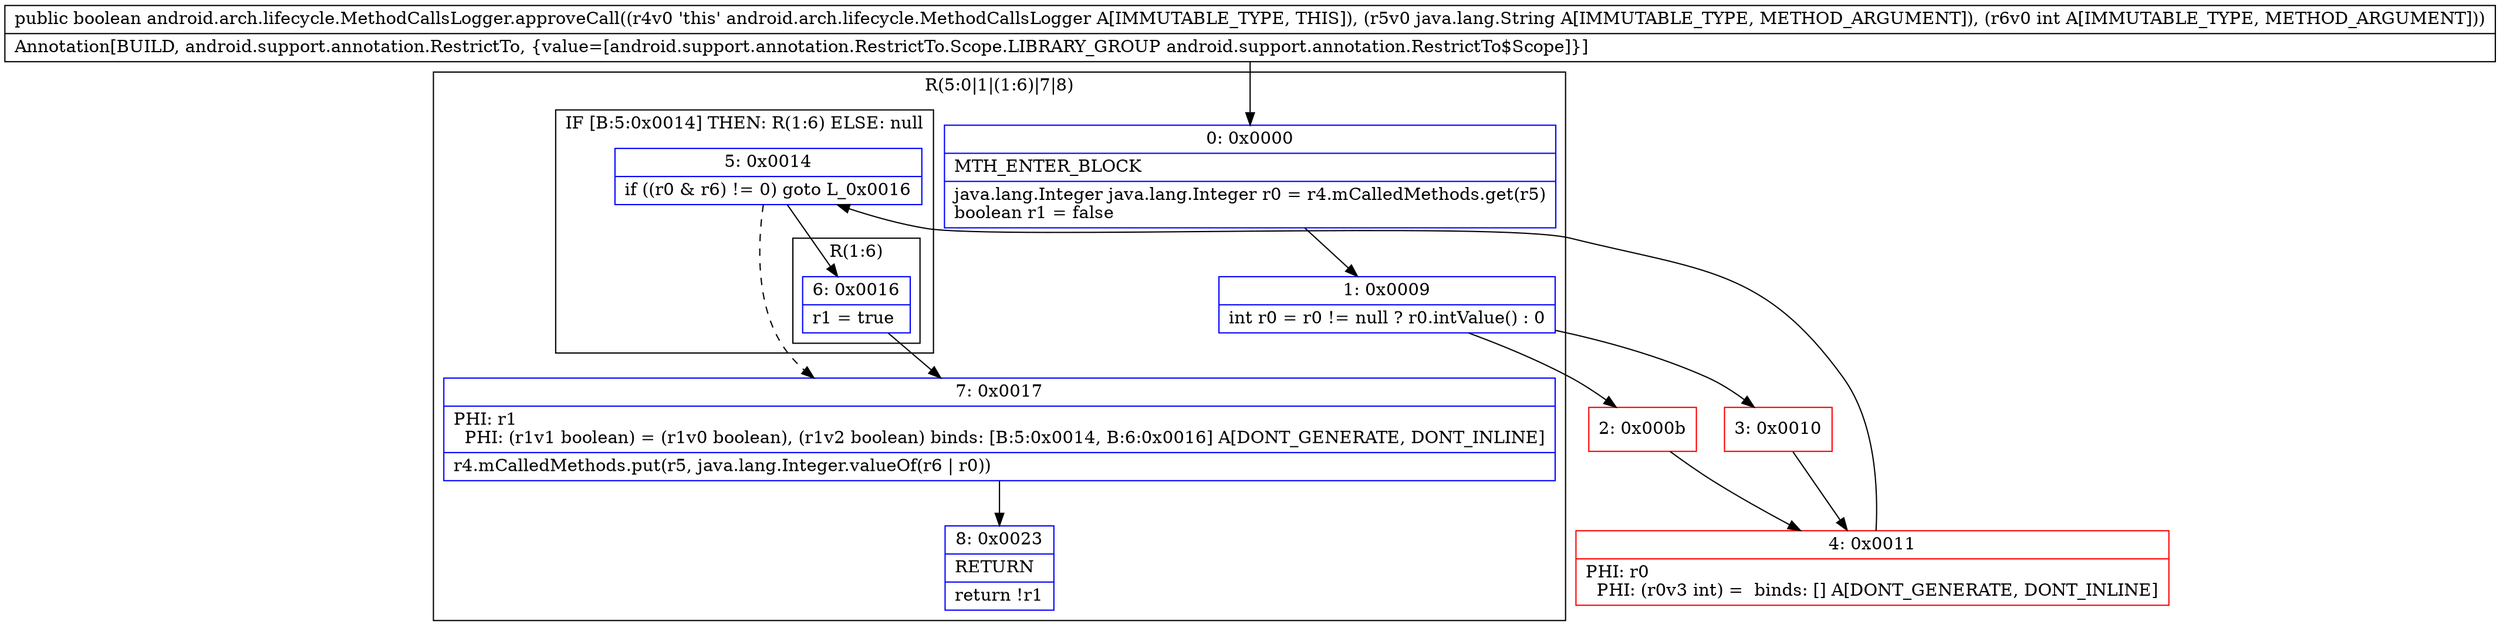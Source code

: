 digraph "CFG forandroid.arch.lifecycle.MethodCallsLogger.approveCall(Ljava\/lang\/String;I)Z" {
subgraph cluster_Region_897105256 {
label = "R(5:0|1|(1:6)|7|8)";
node [shape=record,color=blue];
Node_0 [shape=record,label="{0\:\ 0x0000|MTH_ENTER_BLOCK\l|java.lang.Integer java.lang.Integer r0 = r4.mCalledMethods.get(r5)\lboolean r1 = false\l}"];
Node_1 [shape=record,label="{1\:\ 0x0009|int r0 = r0 != null ? r0.intValue() : 0\l}"];
subgraph cluster_IfRegion_1559126377 {
label = "IF [B:5:0x0014] THEN: R(1:6) ELSE: null";
node [shape=record,color=blue];
Node_5 [shape=record,label="{5\:\ 0x0014|if ((r0 & r6) != 0) goto L_0x0016\l}"];
subgraph cluster_Region_940751432 {
label = "R(1:6)";
node [shape=record,color=blue];
Node_6 [shape=record,label="{6\:\ 0x0016|r1 = true\l}"];
}
}
Node_7 [shape=record,label="{7\:\ 0x0017|PHI: r1 \l  PHI: (r1v1 boolean) = (r1v0 boolean), (r1v2 boolean) binds: [B:5:0x0014, B:6:0x0016] A[DONT_GENERATE, DONT_INLINE]\l|r4.mCalledMethods.put(r5, java.lang.Integer.valueOf(r6 \| r0))\l}"];
Node_8 [shape=record,label="{8\:\ 0x0023|RETURN\l|return !r1\l}"];
}
Node_2 [shape=record,color=red,label="{2\:\ 0x000b}"];
Node_3 [shape=record,color=red,label="{3\:\ 0x0010}"];
Node_4 [shape=record,color=red,label="{4\:\ 0x0011|PHI: r0 \l  PHI: (r0v3 int) =  binds: [] A[DONT_GENERATE, DONT_INLINE]\l}"];
MethodNode[shape=record,label="{public boolean android.arch.lifecycle.MethodCallsLogger.approveCall((r4v0 'this' android.arch.lifecycle.MethodCallsLogger A[IMMUTABLE_TYPE, THIS]), (r5v0 java.lang.String A[IMMUTABLE_TYPE, METHOD_ARGUMENT]), (r6v0 int A[IMMUTABLE_TYPE, METHOD_ARGUMENT]))  | Annotation[BUILD, android.support.annotation.RestrictTo, \{value=[android.support.annotation.RestrictTo.Scope.LIBRARY_GROUP android.support.annotation.RestrictTo$Scope]\}]\l}"];
MethodNode -> Node_0;
Node_0 -> Node_1;
Node_1 -> Node_2;
Node_1 -> Node_3;
Node_5 -> Node_6;
Node_5 -> Node_7[style=dashed];
Node_6 -> Node_7;
Node_7 -> Node_8;
Node_2 -> Node_4;
Node_3 -> Node_4;
Node_4 -> Node_5;
}


